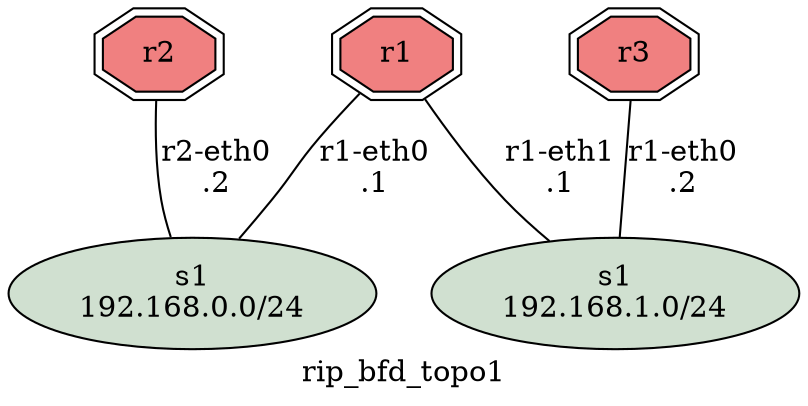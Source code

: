 ## Color coding:
#########################
##  Main FRR: #f08080  red
##  Switches: #d0e0d0  gray
##  RIP:      #19e3d9  Cyan
##  RIPng:    #fcb314  dark yellow
##  OSPFv2:   #32b835  Green
##  OSPFv3:   #19e3d9  Cyan
##  ISIS IPv4 #fcb314  dark yellow
##  ISIS IPv6 #9a81ec  purple
##  BGP IPv4  #eee3d3  beige
##  BGP IPv6  #fdff00  yellow
##### Colors (see http://www.color-hex.com/)

graph template {
	label="rip_bfd_topo1";

	# Routers
	r1 [
		shape=doubleoctagon,
		label="r1",
		fillcolor="#f08080",
		style=filled,
	];
	r2 [
		shape=doubleoctagon
		label="r2",
		fillcolor="#f08080",
		style=filled,
	];
	r3 [
		shape=doubleoctagon
		label="r3",
		fillcolor="#f08080",
		style=filled,
	];

	# Switches
	s1 [
		shape=oval,
		label="s1\n192.168.0.0/24",
		fillcolor="#d0e0d0",
		style=filled,
	];
	s2 [
		shape=oval,
		label="s1\n192.168.1.0/24",
		fillcolor="#d0e0d0",
		style=filled,
	];

	# Connections
	r1 -- s1 [label="r1-eth0\n.1"];
	r2 -- s1 [label="r2-eth0\n.2"];

	r1 -- s2 [label="r1-eth1\n.1"];
	r3 -- s2 [label="r1-eth0\n.2"];
}
